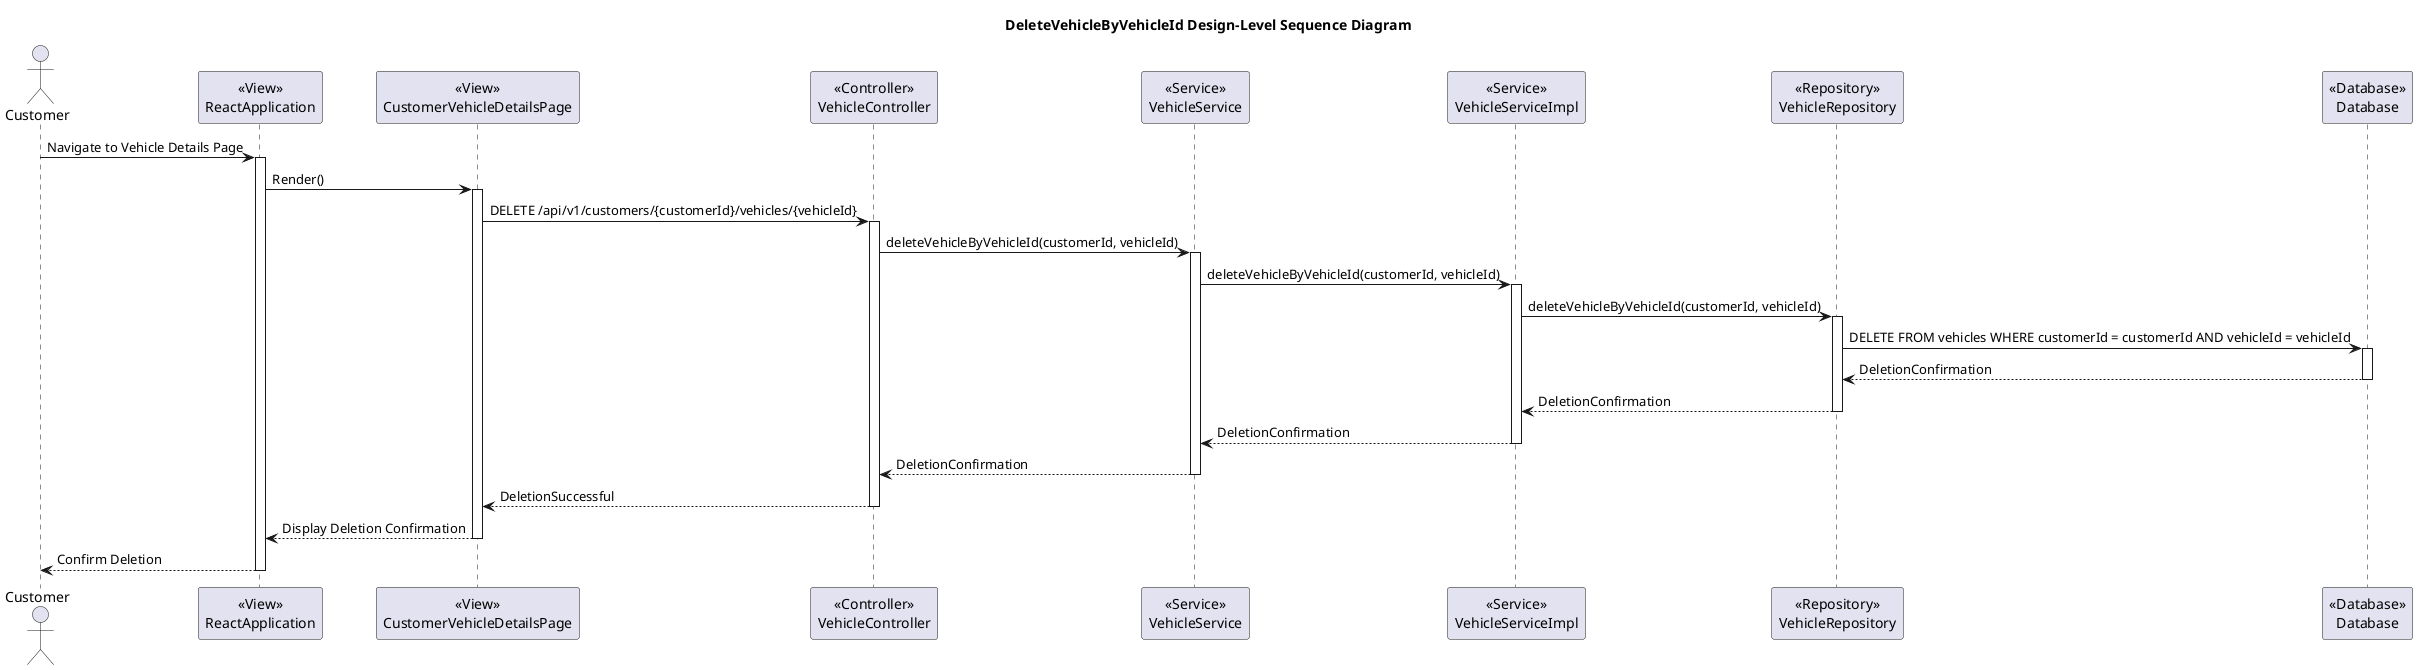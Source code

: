 @startuml
title DeleteVehicleByVehicleId Design-Level Sequence Diagram

actor Customer

participant ReactApplication as "<<View>>\nReactApplication"
participant CustomerVehicleDetailsPage as "<<View>>\nCustomerVehicleDetailsPage"
participant VehicleController as "<<Controller>>\nVehicleController"
participant VehicleService as "<<Service>>\nVehicleService"
participant VehicleServiceImpl as "<<Service>>\nVehicleServiceImpl"
participant VehicleRepository as "<<Repository>>\nVehicleRepository"
participant Database as "<<Database>>\nDatabase"

Customer -> ReactApplication: Navigate to Vehicle Details Page
activate ReactApplication

ReactApplication -> CustomerVehicleDetailsPage: Render()
activate CustomerVehicleDetailsPage

CustomerVehicleDetailsPage -> VehicleController: DELETE /api/v1/customers/{customerId}/vehicles/{vehicleId}
activate VehicleController

VehicleController -> VehicleService: deleteVehicleByVehicleId(customerId, vehicleId)
activate VehicleService

VehicleService -> VehicleServiceImpl: deleteVehicleByVehicleId(customerId, vehicleId)
activate VehicleServiceImpl

VehicleServiceImpl -> VehicleRepository: deleteVehicleByVehicleId(customerId, vehicleId)
activate VehicleRepository

VehicleRepository -> Database: DELETE FROM vehicles WHERE customerId = customerId AND vehicleId = vehicleId
activate Database

Database --> VehicleRepository: DeletionConfirmation
deactivate Database

VehicleRepository --> VehicleServiceImpl: DeletionConfirmation
deactivate VehicleRepository

VehicleServiceImpl --> VehicleService: DeletionConfirmation
deactivate VehicleServiceImpl

VehicleService --> VehicleController: DeletionConfirmation
deactivate VehicleService

VehicleController --> CustomerVehicleDetailsPage: DeletionSuccessful
deactivate VehicleController

CustomerVehicleDetailsPage --> ReactApplication: Display Deletion Confirmation
deactivate CustomerVehicleDetailsPage

ReactApplication --> Customer: Confirm Deletion
deactivate ReactApplication

@enduml
